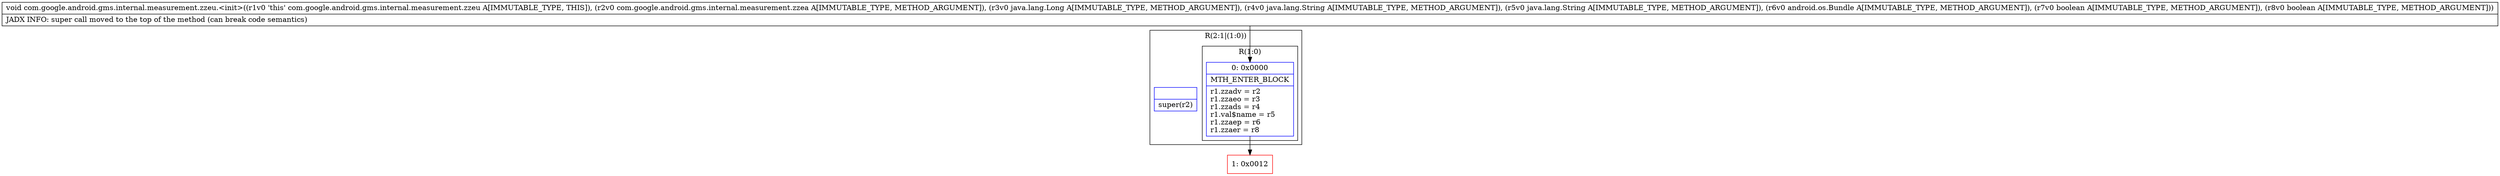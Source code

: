 digraph "CFG forcom.google.android.gms.internal.measurement.zzeu.\<init\>(Lcom\/google\/android\/gms\/internal\/measurement\/zzea;Ljava\/lang\/Long;Ljava\/lang\/String;Ljava\/lang\/String;Landroid\/os\/Bundle;ZZ)V" {
subgraph cluster_Region_839564052 {
label = "R(2:1|(1:0))";
node [shape=record,color=blue];
Node_InsnContainer_1612927440 [shape=record,label="{|super(r2)\l}"];
subgraph cluster_Region_534903824 {
label = "R(1:0)";
node [shape=record,color=blue];
Node_0 [shape=record,label="{0\:\ 0x0000|MTH_ENTER_BLOCK\l|r1.zzadv = r2\lr1.zzaeo = r3\lr1.zzads = r4\lr1.val$name = r5\lr1.zzaep = r6\lr1.zzaer = r8\l}"];
}
}
Node_1 [shape=record,color=red,label="{1\:\ 0x0012}"];
MethodNode[shape=record,label="{void com.google.android.gms.internal.measurement.zzeu.\<init\>((r1v0 'this' com.google.android.gms.internal.measurement.zzeu A[IMMUTABLE_TYPE, THIS]), (r2v0 com.google.android.gms.internal.measurement.zzea A[IMMUTABLE_TYPE, METHOD_ARGUMENT]), (r3v0 java.lang.Long A[IMMUTABLE_TYPE, METHOD_ARGUMENT]), (r4v0 java.lang.String A[IMMUTABLE_TYPE, METHOD_ARGUMENT]), (r5v0 java.lang.String A[IMMUTABLE_TYPE, METHOD_ARGUMENT]), (r6v0 android.os.Bundle A[IMMUTABLE_TYPE, METHOD_ARGUMENT]), (r7v0 boolean A[IMMUTABLE_TYPE, METHOD_ARGUMENT]), (r8v0 boolean A[IMMUTABLE_TYPE, METHOD_ARGUMENT]))  | JADX INFO: super call moved to the top of the method (can break code semantics)\l}"];
MethodNode -> Node_0;
Node_0 -> Node_1;
}

